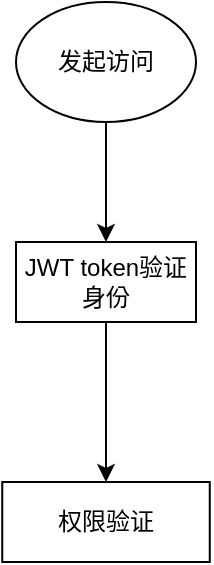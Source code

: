 <mxfile version="26.2.9">
  <diagram name="第 1 页" id="JWdXcz2Uzc8LXSmKYVa5">
    <mxGraphModel dx="1556" dy="815" grid="1" gridSize="10" guides="1" tooltips="1" connect="1" arrows="1" fold="1" page="1" pageScale="1" pageWidth="827" pageHeight="1169" math="0" shadow="0">
      <root>
        <mxCell id="0" />
        <mxCell id="1" parent="0" />
        <mxCell id="3o_qSuuecekUCV9NZZC6-5" style="edgeStyle=orthogonalEdgeStyle;rounded=0;orthogonalLoop=1;jettySize=auto;html=1;" edge="1" parent="1" source="3o_qSuuecekUCV9NZZC6-2" target="3o_qSuuecekUCV9NZZC6-3">
          <mxGeometry relative="1" as="geometry" />
        </mxCell>
        <mxCell id="3o_qSuuecekUCV9NZZC6-2" value="发起访问" style="ellipse;whiteSpace=wrap;html=1;" vertex="1" parent="1">
          <mxGeometry x="330" y="130" width="90" height="60" as="geometry" />
        </mxCell>
        <mxCell id="3o_qSuuecekUCV9NZZC6-6" style="edgeStyle=orthogonalEdgeStyle;rounded=0;orthogonalLoop=1;jettySize=auto;html=1;entryX=0.5;entryY=0;entryDx=0;entryDy=0;" edge="1" parent="1" source="3o_qSuuecekUCV9NZZC6-3" target="3o_qSuuecekUCV9NZZC6-4">
          <mxGeometry relative="1" as="geometry" />
        </mxCell>
        <mxCell id="3o_qSuuecekUCV9NZZC6-3" value="JWT token验证身份" style="rounded=0;whiteSpace=wrap;html=1;" vertex="1" parent="1">
          <mxGeometry x="330" y="250" width="90" height="40" as="geometry" />
        </mxCell>
        <mxCell id="3o_qSuuecekUCV9NZZC6-4" value="权限验证" style="rounded=0;whiteSpace=wrap;html=1;" vertex="1" parent="1">
          <mxGeometry x="323.13" y="370" width="103.75" height="40" as="geometry" />
        </mxCell>
      </root>
    </mxGraphModel>
  </diagram>
</mxfile>

